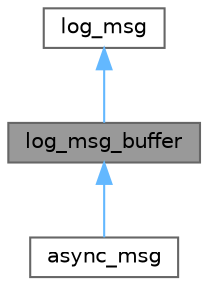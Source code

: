 digraph "log_msg_buffer"
{
 // LATEX_PDF_SIZE
  bgcolor="transparent";
  edge [fontname=Helvetica,fontsize=10,labelfontname=Helvetica,labelfontsize=10];
  node [fontname=Helvetica,fontsize=10,shape=box,height=0.2,width=0.4];
  Node1 [id="Node000001",label="log_msg_buffer",height=0.2,width=0.4,color="gray40", fillcolor="grey60", style="filled", fontcolor="black",tooltip=" "];
  Node2 -> Node1 [id="edge1_Node000001_Node000002",dir="back",color="steelblue1",style="solid",tooltip=" "];
  Node2 [id="Node000002",label="log_msg",height=0.2,width=0.4,color="gray40", fillcolor="white", style="filled",URL="$structspdlog_1_1details_1_1log__msg.html",tooltip=" "];
  Node1 -> Node3 [id="edge2_Node000001_Node000003",dir="back",color="steelblue1",style="solid",tooltip=" "];
  Node3 [id="Node000003",label="async_msg",height=0.2,width=0.4,color="gray40", fillcolor="white", style="filled",URL="$structspdlog_1_1details_1_1async__msg.html",tooltip=" "];
}
